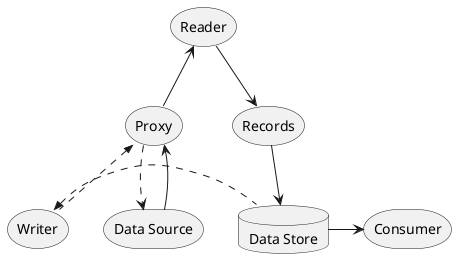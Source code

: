 @startuml

top to bottom direction
storage "Data Source" as DS
storage "Proxy" as P
storage "Reader" as R
storage "Writer" as W
storage "Records" as Rs
storage Consumer

database "Data Store" as Store

'I thought it must be at the left of Proxy, but...
DS -r-> P
P ..> DS

P -u-> R
W .u.>> P
R -> Rs

Rs -d-> Store
Store .l.>> W
Store -> Consumer


@enduml